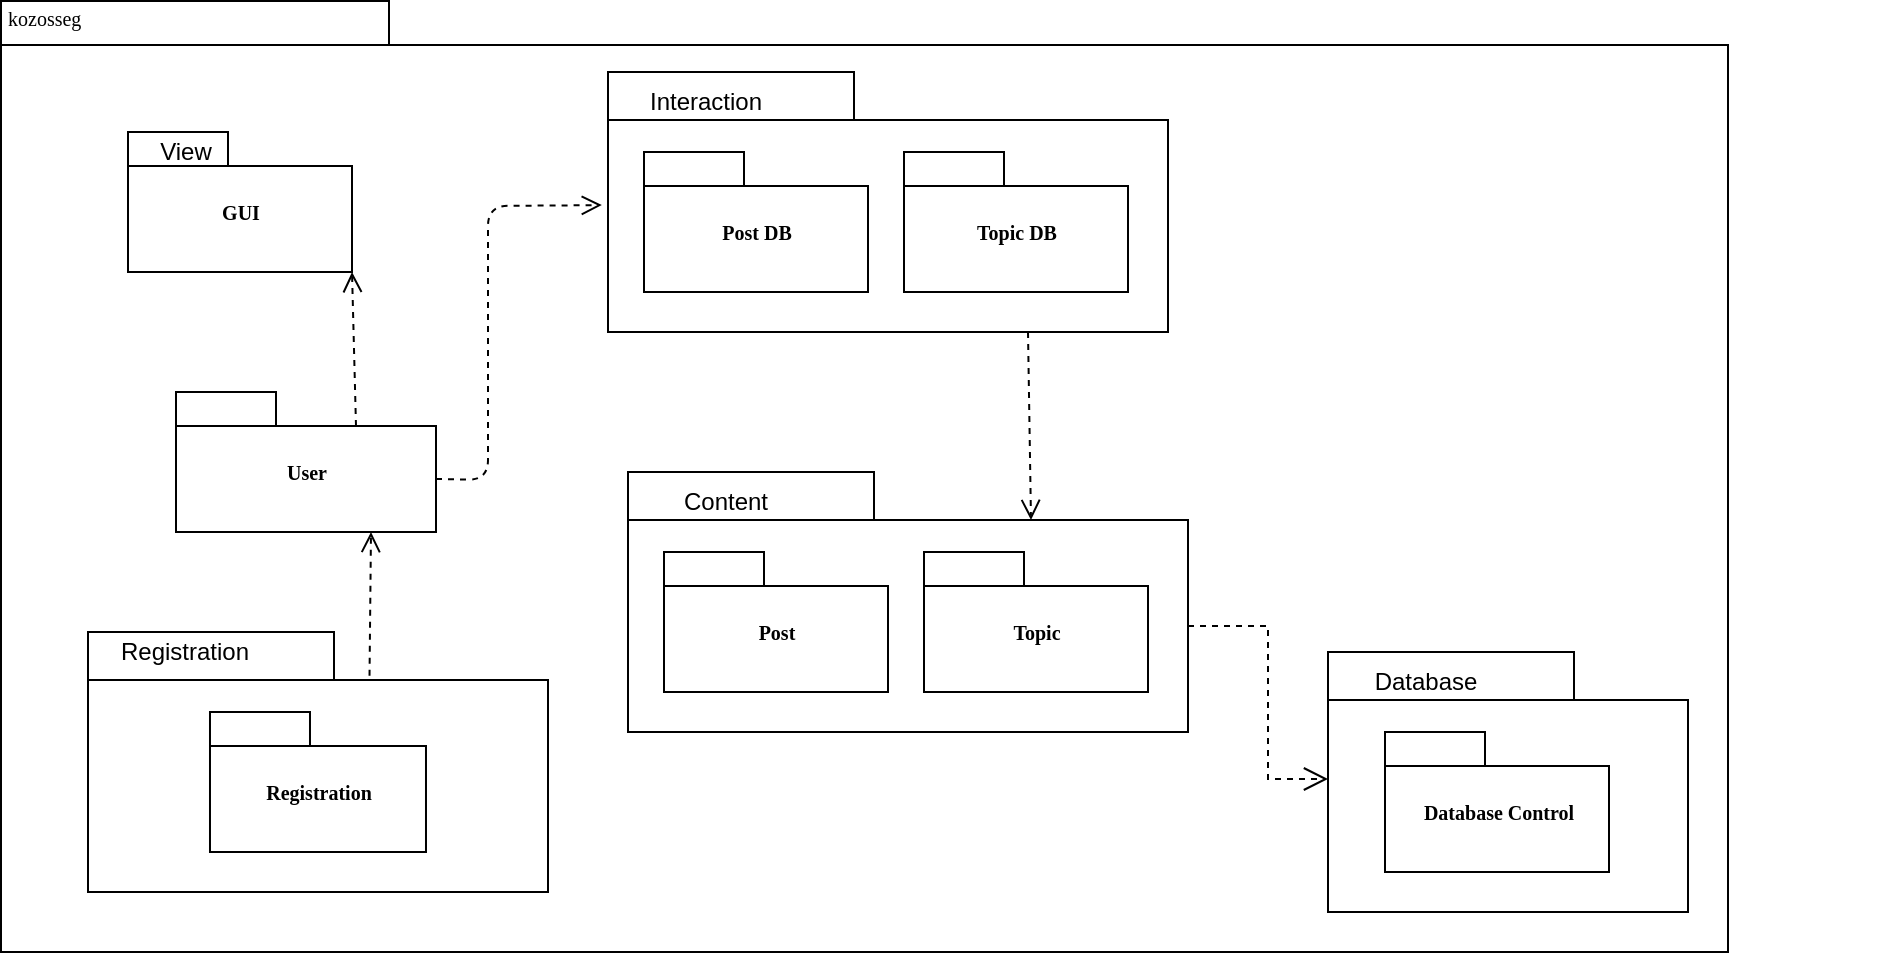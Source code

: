 <mxfile version="13.7.9" type="device"><diagram name="Page-1" id="b5b7bab2-c9e2-2cf4-8b2a-24fd1a2a6d21"><mxGraphModel dx="1038" dy="524" grid="1" gridSize="10" guides="1" tooltips="1" connect="1" arrows="1" fold="1" page="1" pageScale="1" pageWidth="827" pageHeight="1169" background="#ffffff" math="0" shadow="0"><root><mxCell id="0"/><mxCell id="1" parent="0"/><mxCell id="6e0c8c40b5770093-72" value="" style="shape=folder;fontStyle=1;spacingTop=10;tabWidth=194;tabHeight=22;tabPosition=left;html=1;rounded=0;shadow=0;comic=0;labelBackgroundColor=none;strokeWidth=1;fillColor=none;fontFamily=Verdana;fontSize=10;align=center;" parent="1" vertex="1"><mxGeometry x="326.5" y="114.5" width="863.5" height="475.5" as="geometry"/></mxCell><mxCell id="6e0c8c40b5770093-7" value="" style="group" parent="1" vertex="1" connectable="0"><mxGeometry x="414" y="310" width="130" height="70" as="geometry"/></mxCell><mxCell id="6e0c8c40b5770093-8" value="User" style="shape=folder;fontStyle=1;spacingTop=10;tabWidth=50;tabHeight=17;tabPosition=left;html=1;rounded=0;shadow=0;comic=0;labelBackgroundColor=none;strokeWidth=1;fontFamily=Verdana;fontSize=10;align=center;" parent="6e0c8c40b5770093-7" vertex="1"><mxGeometry width="130" height="70" as="geometry"/></mxCell><mxCell id="6e0c8c40b5770093-18" value="" style="group" parent="1" vertex="1" connectable="0"><mxGeometry x="640" y="350" width="280" height="130" as="geometry"/></mxCell><mxCell id="6e0c8c40b5770093-11" value="" style="shape=folder;fontStyle=1;spacingTop=10;tabWidth=123;tabHeight=24;tabPosition=left;html=1;rounded=0;shadow=0;comic=0;labelBackgroundColor=none;strokeWidth=1;fontFamily=Verdana;fontSize=10;align=center;" parent="6e0c8c40b5770093-18" vertex="1"><mxGeometry width="280" height="130" as="geometry"/></mxCell><mxCell id="6e0c8c40b5770093-15" value="Post" style="shape=folder;fontStyle=1;spacingTop=10;tabWidth=50;tabHeight=17;tabPosition=left;html=1;rounded=0;shadow=0;comic=0;labelBackgroundColor=none;strokeWidth=1;fontFamily=Verdana;fontSize=10;align=center;" parent="6e0c8c40b5770093-18" vertex="1"><mxGeometry x="18" y="40" width="112" height="70" as="geometry"/></mxCell><mxCell id="6e0c8c40b5770093-17" value="Topic" style="shape=folder;fontStyle=1;spacingTop=10;tabWidth=50;tabHeight=17;tabPosition=left;html=1;rounded=0;shadow=0;comic=0;labelBackgroundColor=none;strokeWidth=1;fontFamily=Verdana;fontSize=10;align=center;" parent="6e0c8c40b5770093-18" vertex="1"><mxGeometry x="148" y="40" width="112" height="70" as="geometry"/></mxCell><mxCell id="ZFGITNyfIS5XkIUvktvd-1" value="Content" style="text;html=1;strokeColor=none;fillColor=none;align=center;verticalAlign=middle;whiteSpace=wrap;rounded=0;" vertex="1" parent="6e0c8c40b5770093-18"><mxGeometry x="28.5" y="4.5" width="40" height="20" as="geometry"/></mxCell><mxCell id="6e0c8c40b5770093-19" value="" style="group" parent="1" vertex="1" connectable="0"><mxGeometry x="370" y="430" width="270" height="130" as="geometry"/></mxCell><mxCell id="6e0c8c40b5770093-20" value="" style="shape=folder;fontStyle=1;spacingTop=10;tabWidth=123;tabHeight=24;tabPosition=left;html=1;rounded=0;shadow=0;comic=0;labelBackgroundColor=none;strokeWidth=1;fontFamily=Verdana;fontSize=10;align=center;" parent="6e0c8c40b5770093-19" vertex="1"><mxGeometry width="230" height="130" as="geometry"/></mxCell><mxCell id="6e0c8c40b5770093-22" value="Registration" style="shape=folder;fontStyle=1;spacingTop=10;tabWidth=50;tabHeight=17;tabPosition=left;html=1;rounded=0;shadow=0;comic=0;labelBackgroundColor=none;strokeWidth=1;fontFamily=Verdana;fontSize=10;align=center;" parent="6e0c8c40b5770093-19" vertex="1"><mxGeometry x="60.997" y="40" width="108" height="70" as="geometry"/></mxCell><mxCell id="ZFGITNyfIS5XkIUvktvd-8" value="Registration" style="text;html=1;strokeColor=none;fillColor=none;align=center;verticalAlign=middle;whiteSpace=wrap;rounded=0;" vertex="1" parent="6e0c8c40b5770093-19"><mxGeometry x="28.929" width="38.571" height="20" as="geometry"/></mxCell><mxCell id="6e0c8c40b5770093-73" value="kozosseg" style="text;html=1;align=left;verticalAlign=top;spacingTop=-4;fontSize=10;fontFamily=Verdana" parent="1" vertex="1"><mxGeometry x="327.5" y="114.5" width="130" height="20" as="geometry"/></mxCell><mxCell id="6e0c8c40b5770093-58" style="rounded=0;html=1;dashed=1;labelBackgroundColor=none;startFill=0;endArrow=open;endFill=0;endSize=10;fontFamily=Verdana;fontSize=10;edgeStyle=elbowEdgeStyle;exitX=0;exitY=0;exitDx=280;exitDy=77;exitPerimeter=0;entryX=0;entryY=0;entryDx=0;entryDy=43.5;entryPerimeter=0;" parent="1" source="6e0c8c40b5770093-11" edge="1"><mxGeometry relative="1" as="geometry"><mxPoint x="990" y="503.5" as="targetPoint"/><Array as="points"><mxPoint x="960" y="420"/><mxPoint x="736" y="250"/></Array></mxGeometry></mxCell><mxCell id="ZFGITNyfIS5XkIUvktvd-7" value="&lt;br&gt;" style="html=1;verticalAlign=bottom;endArrow=open;dashed=1;endSize=8;exitX=0;exitY=0;exitDx=130;exitDy=43.5;exitPerimeter=0;entryX=-0.011;entryY=0.512;entryDx=0;entryDy=0;entryPerimeter=0;" edge="1" parent="1" source="6e0c8c40b5770093-8" target="ZFGITNyfIS5XkIUvktvd-19"><mxGeometry relative="1" as="geometry"><mxPoint x="830" y="450" as="sourcePoint"/><mxPoint x="750" y="450" as="targetPoint"/><Array as="points"><mxPoint x="570" y="354"/><mxPoint x="570" y="280"/><mxPoint x="570" y="217"/></Array></mxGeometry></mxCell><mxCell id="6e0c8c40b5770093-23" value="GUI" style="shape=folder;fontStyle=1;spacingTop=10;tabWidth=50;tabHeight=17;tabPosition=left;html=1;rounded=0;shadow=0;comic=0;labelBackgroundColor=none;strokeWidth=1;fontFamily=Verdana;fontSize=10;align=center;" parent="1" vertex="1"><mxGeometry x="390" y="180" width="112" height="70" as="geometry"/></mxCell><mxCell id="ZFGITNyfIS5XkIUvktvd-9" value="&lt;br&gt;" style="html=1;verticalAlign=bottom;endArrow=open;dashed=1;endSize=8;entryX=0;entryY=0;entryDx=112;entryDy=70;entryPerimeter=0;exitX=0;exitY=0;exitDx=90;exitDy=17;exitPerimeter=0;" edge="1" parent="1" source="6e0c8c40b5770093-8" target="6e0c8c40b5770093-23"><mxGeometry relative="1" as="geometry"><mxPoint x="470" y="260.92" as="sourcePoint"/><mxPoint x="590" y="259.997" as="targetPoint"/></mxGeometry></mxCell><mxCell id="ZFGITNyfIS5XkIUvktvd-10" value="" style="group" vertex="1" connectable="0" parent="1"><mxGeometry x="990" y="440" width="280" height="130" as="geometry"/></mxCell><mxCell id="ZFGITNyfIS5XkIUvktvd-11" value="" style="shape=folder;fontStyle=1;spacingTop=10;tabWidth=123;tabHeight=24;tabPosition=left;html=1;rounded=0;shadow=0;comic=0;labelBackgroundColor=none;strokeWidth=1;fontFamily=Verdana;fontSize=10;align=center;" vertex="1" parent="ZFGITNyfIS5XkIUvktvd-10"><mxGeometry width="180" height="130" as="geometry"/></mxCell><mxCell id="ZFGITNyfIS5XkIUvktvd-12" value="Database Control" style="shape=folder;fontStyle=1;spacingTop=10;tabWidth=50;tabHeight=17;tabPosition=left;html=1;rounded=0;shadow=0;comic=0;labelBackgroundColor=none;strokeWidth=1;fontFamily=Verdana;fontSize=10;align=center;" vertex="1" parent="ZFGITNyfIS5XkIUvktvd-10"><mxGeometry x="28.5" y="40" width="112" height="70" as="geometry"/></mxCell><mxCell id="ZFGITNyfIS5XkIUvktvd-14" value="Database" style="text;html=1;strokeColor=none;fillColor=none;align=center;verticalAlign=middle;whiteSpace=wrap;rounded=0;" vertex="1" parent="ZFGITNyfIS5XkIUvktvd-10"><mxGeometry x="28.5" y="4.5" width="40" height="20" as="geometry"/></mxCell><mxCell id="ZFGITNyfIS5XkIUvktvd-15" value="&lt;br&gt;" style="html=1;verticalAlign=bottom;endArrow=open;dashed=1;endSize=8;entryX=0.75;entryY=1;entryDx=0;entryDy=0;entryPerimeter=0;exitX=0.612;exitY=0.168;exitDx=0;exitDy=0;exitPerimeter=0;" edge="1" parent="1" source="6e0c8c40b5770093-20" target="6e0c8c40b5770093-8"><mxGeometry relative="1" as="geometry"><mxPoint x="558" y="467" as="sourcePoint"/><mxPoint x="520" y="400" as="targetPoint"/></mxGeometry></mxCell><mxCell id="ZFGITNyfIS5XkIUvktvd-16" value="View" style="text;html=1;strokeColor=none;fillColor=none;align=center;verticalAlign=middle;whiteSpace=wrap;rounded=0;" vertex="1" parent="1"><mxGeometry x="399" y="180" width="40" height="20" as="geometry"/></mxCell><mxCell id="ZFGITNyfIS5XkIUvktvd-18" value="" style="group" vertex="1" connectable="0" parent="1"><mxGeometry x="630" y="150" width="280" height="130" as="geometry"/></mxCell><mxCell id="ZFGITNyfIS5XkIUvktvd-19" value="" style="shape=folder;fontStyle=1;spacingTop=10;tabWidth=123;tabHeight=24;tabPosition=left;html=1;rounded=0;shadow=0;comic=0;labelBackgroundColor=none;strokeWidth=1;fontFamily=Verdana;fontSize=10;align=center;" vertex="1" parent="ZFGITNyfIS5XkIUvktvd-18"><mxGeometry width="280" height="130" as="geometry"/></mxCell><mxCell id="ZFGITNyfIS5XkIUvktvd-20" value="Post DB" style="shape=folder;fontStyle=1;spacingTop=10;tabWidth=50;tabHeight=17;tabPosition=left;html=1;rounded=0;shadow=0;comic=0;labelBackgroundColor=none;strokeWidth=1;fontFamily=Verdana;fontSize=10;align=center;" vertex="1" parent="ZFGITNyfIS5XkIUvktvd-18"><mxGeometry x="18" y="40" width="112" height="70" as="geometry"/></mxCell><mxCell id="ZFGITNyfIS5XkIUvktvd-21" value="Topic DB" style="shape=folder;fontStyle=1;spacingTop=10;tabWidth=50;tabHeight=17;tabPosition=left;html=1;rounded=0;shadow=0;comic=0;labelBackgroundColor=none;strokeWidth=1;fontFamily=Verdana;fontSize=10;align=center;" vertex="1" parent="ZFGITNyfIS5XkIUvktvd-18"><mxGeometry x="148" y="40" width="112" height="70" as="geometry"/></mxCell><mxCell id="ZFGITNyfIS5XkIUvktvd-22" value="Interaction" style="text;html=1;strokeColor=none;fillColor=none;align=center;verticalAlign=middle;whiteSpace=wrap;rounded=0;" vertex="1" parent="ZFGITNyfIS5XkIUvktvd-18"><mxGeometry x="28.5" y="4.5" width="40" height="20" as="geometry"/></mxCell><mxCell id="ZFGITNyfIS5XkIUvktvd-23" value="&lt;br&gt;" style="html=1;verticalAlign=bottom;endArrow=open;dashed=1;endSize=8;entryX=0;entryY=0;entryDx=201.5;entryDy=24;entryPerimeter=0;exitX=0.75;exitY=1;exitDx=0;exitDy=0;exitPerimeter=0;" edge="1" parent="1" source="ZFGITNyfIS5XkIUvktvd-19" target="6e0c8c40b5770093-11"><mxGeometry relative="1" as="geometry"><mxPoint x="800" y="280" as="sourcePoint"/><mxPoint x="800" y="360" as="targetPoint"/></mxGeometry></mxCell></root></mxGraphModel></diagram></mxfile>